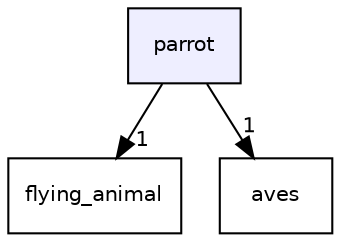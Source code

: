 digraph "parrot" {
  compound=true
  node [ fontsize="10", fontname="Helvetica"];
  edge [ labelfontsize="10", labelfontname="Helvetica"];
  dir_190da9ddcce77fc43cac5466eccaef80 [shape=box, label="parrot", style="filled", fillcolor="#eeeeff", pencolor="black", URL="dir_190da9ddcce77fc43cac5466eccaef80.html"];
  dir_b1c35ce512719b49e7917450efc9175b [shape=box label="flying_animal" URL="dir_b1c35ce512719b49e7917450efc9175b.html"];
  dir_f8960d0c328634cb81407409d616a6c5 [shape=box label="aves" URL="dir_f8960d0c328634cb81407409d616a6c5.html"];
  dir_190da9ddcce77fc43cac5466eccaef80->dir_b1c35ce512719b49e7917450efc9175b [headlabel="1", labeldistance=1.5 headhref="dir_000032_000017.html"];
  dir_190da9ddcce77fc43cac5466eccaef80->dir_f8960d0c328634cb81407409d616a6c5 [headlabel="1", labeldistance=1.5 headhref="dir_000032_000003.html"];
}
